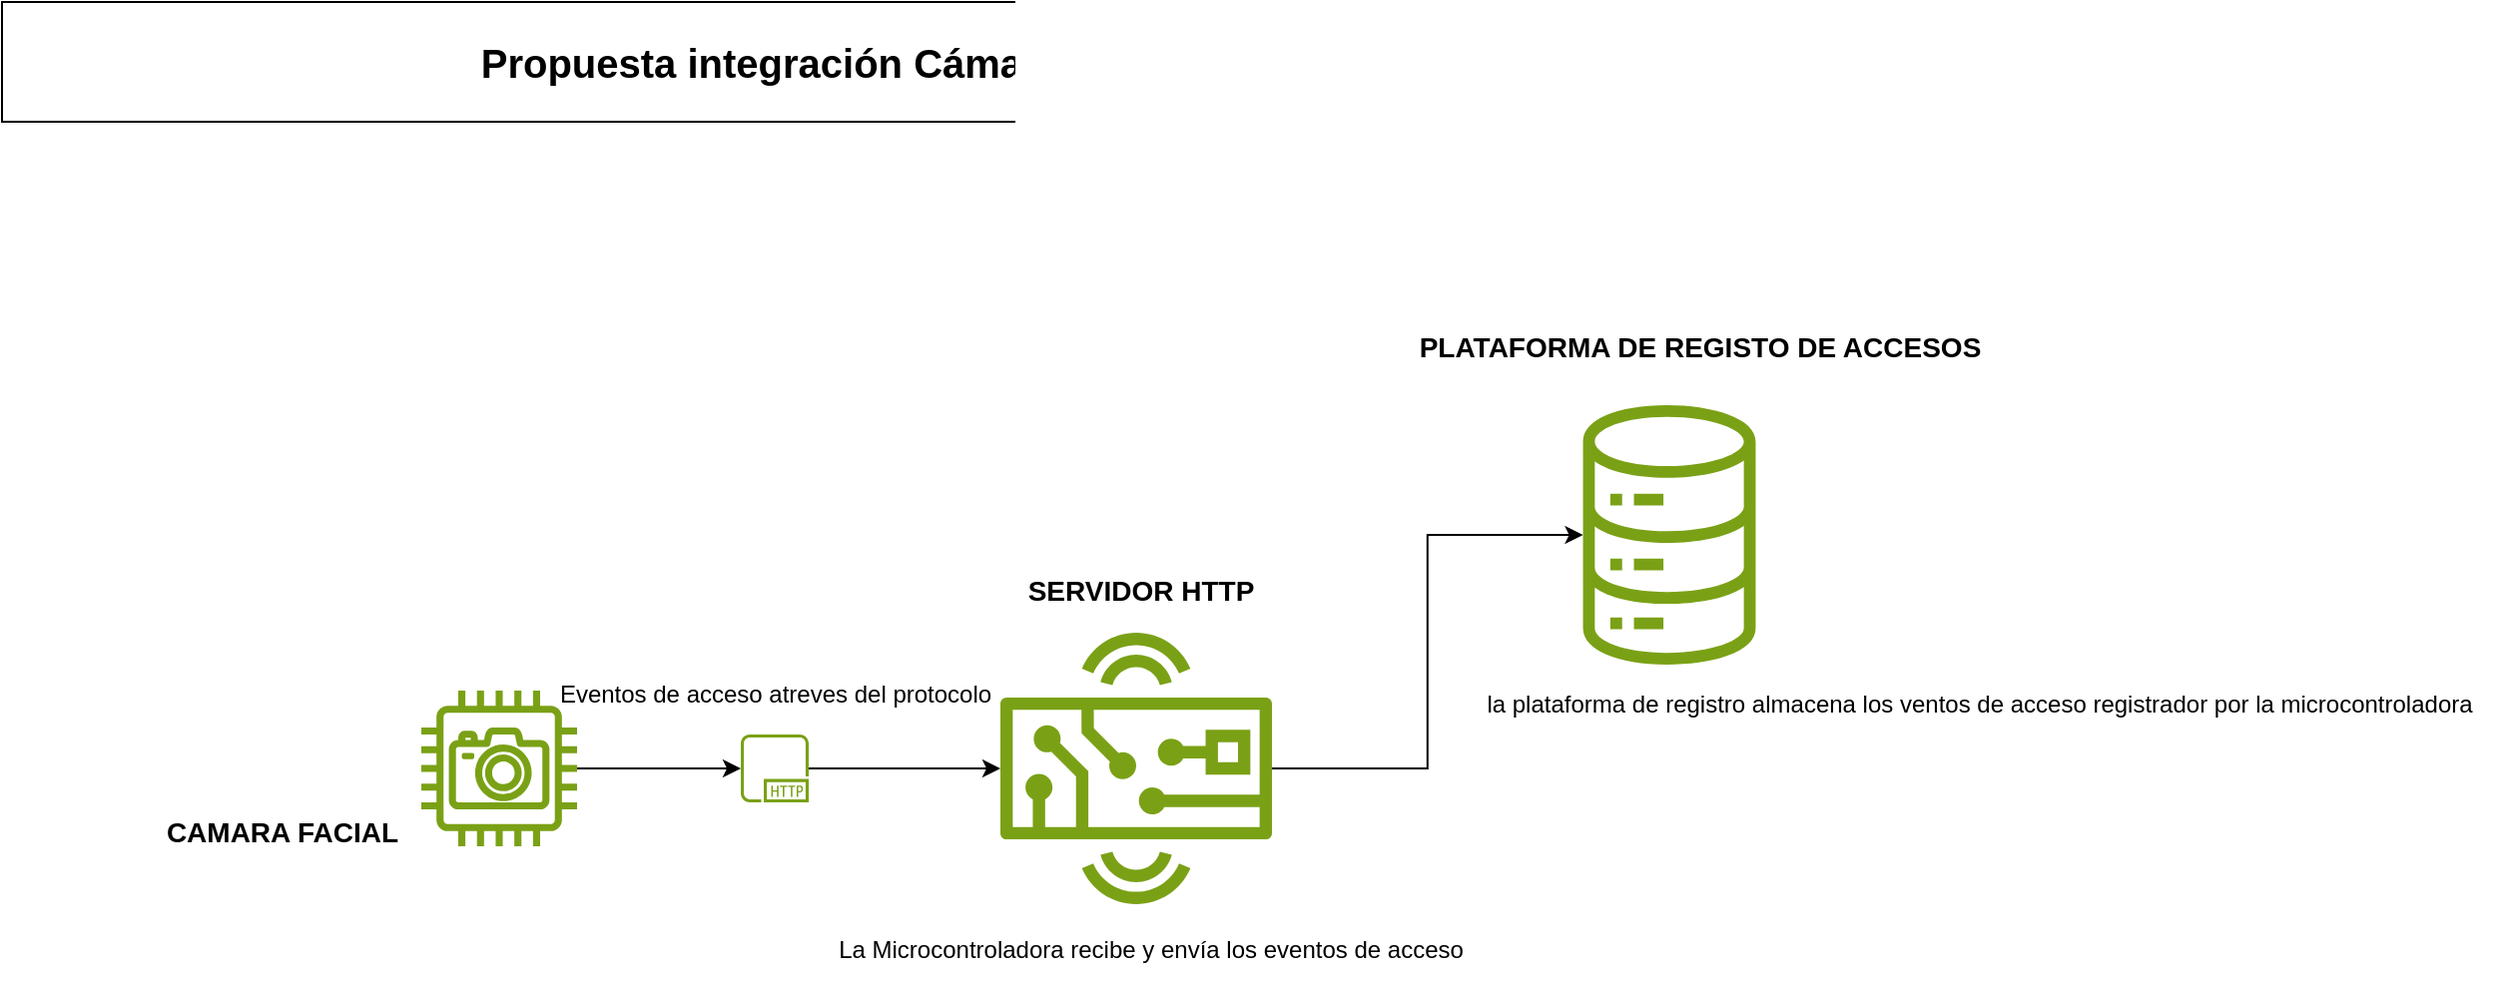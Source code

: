<mxfile version="24.5.4" type="github" pages="4">
  <diagram id="DJzU_3AY8pHOXBsRuulV" name="Arqui_facial_IoT">
    <mxGraphModel dx="1540" dy="872" grid="1" gridSize="10" guides="1" tooltips="1" connect="1" arrows="1" fold="1" page="1" pageScale="1" pageWidth="827" pageHeight="1169" math="0" shadow="0">
      <root>
        <mxCell id="0" />
        <mxCell id="1" parent="0" />
        <mxCell id="ApiO4PJf7i7P69uqNAS9-1" value="&lt;font style=&quot;font-size: 20px;&quot;&gt;&lt;b&gt;Propuesta integración Cámara de faciales con plataforma de accesos&lt;/b&gt;&lt;/font&gt;" style="rounded=0;whiteSpace=wrap;html=1;" vertex="1" parent="1">
          <mxGeometry x="260" y="30" width="1140" height="60" as="geometry" />
        </mxCell>
        <mxCell id="21rCW54WJiWP0vduGbVb-6" value="" style="edgeStyle=orthogonalEdgeStyle;rounded=0;orthogonalLoop=1;jettySize=auto;html=1;" edge="1" parent="1" source="21rCW54WJiWP0vduGbVb-4" target="21rCW54WJiWP0vduGbVb-5">
          <mxGeometry relative="1" as="geometry" />
        </mxCell>
        <mxCell id="21rCW54WJiWP0vduGbVb-4" value="" style="sketch=0;outlineConnect=0;fontColor=#232F3E;gradientColor=none;fillColor=#7AA116;strokeColor=none;dashed=0;verticalLabelPosition=bottom;verticalAlign=top;align=center;html=1;fontSize=12;fontStyle=0;aspect=fixed;pointerEvents=1;shape=mxgraph.aws4.camera;" vertex="1" parent="1">
          <mxGeometry x="470" y="375" width="78" height="78" as="geometry" />
        </mxCell>
        <mxCell id="21rCW54WJiWP0vduGbVb-8" value="" style="edgeStyle=orthogonalEdgeStyle;rounded=0;orthogonalLoop=1;jettySize=auto;html=1;" edge="1" parent="1" source="21rCW54WJiWP0vduGbVb-5" target="21rCW54WJiWP0vduGbVb-7">
          <mxGeometry relative="1" as="geometry" />
        </mxCell>
        <mxCell id="21rCW54WJiWP0vduGbVb-5" value="" style="sketch=0;outlineConnect=0;fontColor=#232F3E;gradientColor=none;fillColor=#7AA116;strokeColor=none;dashed=0;verticalLabelPosition=bottom;verticalAlign=top;align=center;html=1;fontSize=12;fontStyle=0;aspect=fixed;pointerEvents=1;shape=mxgraph.aws4.http_protocol;" vertex="1" parent="1">
          <mxGeometry x="630" y="397" width="34" height="34" as="geometry" />
        </mxCell>
        <mxCell id="21rCW54WJiWP0vduGbVb-12" style="edgeStyle=orthogonalEdgeStyle;rounded=0;orthogonalLoop=1;jettySize=auto;html=1;" edge="1" parent="1" source="21rCW54WJiWP0vduGbVb-7" target="21rCW54WJiWP0vduGbVb-11">
          <mxGeometry relative="1" as="geometry" />
        </mxCell>
        <mxCell id="21rCW54WJiWP0vduGbVb-7" value="" style="sketch=0;outlineConnect=0;fontColor=#232F3E;gradientColor=none;fillColor=#7AA116;strokeColor=none;dashed=0;verticalLabelPosition=bottom;verticalAlign=top;align=center;html=1;fontSize=12;fontStyle=0;aspect=fixed;pointerEvents=1;shape=mxgraph.aws4.hardware_board;" vertex="1" parent="1">
          <mxGeometry x="760" y="346" width="136" height="136" as="geometry" />
        </mxCell>
        <mxCell id="21rCW54WJiWP0vduGbVb-9" value="La Microcontroladora recibe y envía los eventos de acceso" style="text;html=1;align=center;verticalAlign=middle;resizable=0;points=[];autosize=1;strokeColor=none;fillColor=none;" vertex="1" parent="1">
          <mxGeometry x="665" y="490" width="340" height="30" as="geometry" />
        </mxCell>
        <mxCell id="21rCW54WJiWP0vduGbVb-10" value="Eventos de acceso atreves del protocolo" style="text;html=1;align=center;verticalAlign=middle;resizable=0;points=[];autosize=1;strokeColor=none;fillColor=none;" vertex="1" parent="1">
          <mxGeometry x="527" y="362" width="240" height="30" as="geometry" />
        </mxCell>
        <mxCell id="21rCW54WJiWP0vduGbVb-11" value="" style="sketch=0;outlineConnect=0;fontColor=#232F3E;gradientColor=none;fillColor=#7AA116;strokeColor=none;dashed=0;verticalLabelPosition=bottom;verticalAlign=top;align=center;html=1;fontSize=12;fontStyle=0;aspect=fixed;pointerEvents=1;shape=mxgraph.aws4.iot_analytics_data_store;" vertex="1" parent="1">
          <mxGeometry x="1050" y="232" width="90" height="130" as="geometry" />
        </mxCell>
        <mxCell id="21rCW54WJiWP0vduGbVb-14" value="la plataforma de registro almacena los ventos de acceso registrador por la microcontroladora" style="text;html=1;align=center;verticalAlign=middle;resizable=0;points=[];autosize=1;strokeColor=none;fillColor=none;" vertex="1" parent="1">
          <mxGeometry x="990" y="367" width="520" height="30" as="geometry" />
        </mxCell>
        <mxCell id="21rCW54WJiWP0vduGbVb-15" value="&lt;b&gt;&lt;font style=&quot;font-size: 14px;&quot;&gt;CAMARA FACIAL&lt;/font&gt;&lt;/b&gt;" style="text;html=1;align=center;verticalAlign=middle;resizable=0;points=[];autosize=1;strokeColor=none;fillColor=none;" vertex="1" parent="1">
          <mxGeometry x="330" y="431" width="140" height="30" as="geometry" />
        </mxCell>
        <mxCell id="21rCW54WJiWP0vduGbVb-16" value="&lt;b&gt;&lt;font style=&quot;font-size: 14px;&quot;&gt;SERVIDOR HTTP&lt;/font&gt;&lt;/b&gt;" style="text;html=1;align=center;verticalAlign=middle;resizable=0;points=[];autosize=1;strokeColor=none;fillColor=none;" vertex="1" parent="1">
          <mxGeometry x="760" y="310" width="140" height="30" as="geometry" />
        </mxCell>
        <mxCell id="21rCW54WJiWP0vduGbVb-17" value="&lt;b&gt;&lt;font style=&quot;font-size: 14px;&quot;&gt;PLATAFORMA DE REGISTO DE ACCESOS&lt;/font&gt;&lt;/b&gt;" style="text;html=1;align=center;verticalAlign=middle;resizable=0;points=[];autosize=1;strokeColor=none;fillColor=none;" vertex="1" parent="1">
          <mxGeometry x="960" y="188" width="300" height="30" as="geometry" />
        </mxCell>
      </root>
    </mxGraphModel>
  </diagram>
  <diagram name="Funcionalidad_registro" id="929967ad-93f9-6ef4-fab6-5d389245f69c">
    <mxGraphModel dx="1386" dy="785" grid="1" gridSize="10" guides="1" tooltips="1" connect="1" arrows="1" fold="1" page="1" pageScale="1.5" pageWidth="1169" pageHeight="826" background="none" math="0" shadow="0">
      <root>
        <mxCell id="0" style=";html=1;" />
        <mxCell id="1" style=";html=1;" parent="0" />
        <mxCell id="lg7b5vypAbEKTejt9miM-3" value="&lt;font style=&quot;font-size: 20px;&quot;&gt;&lt;b&gt;Registro de un Usuario&lt;/b&gt;&lt;/font&gt;" style="rounded=0;whiteSpace=wrap;html=1;" parent="1" vertex="1">
          <mxGeometry x="307" y="270" width="1140" height="60" as="geometry" />
        </mxCell>
        <mxCell id="lg7b5vypAbEKTejt9miM-14" style="edgeStyle=orthogonalEdgeStyle;rounded=0;orthogonalLoop=1;jettySize=auto;html=1;entryX=0;entryY=0.5;entryDx=0;entryDy=0;" parent="1" target="lg7b5vypAbEKTejt9miM-9" edge="1">
          <mxGeometry relative="1" as="geometry">
            <mxPoint x="477" y="440" as="sourcePoint" />
          </mxGeometry>
        </mxCell>
        <mxCell id="lg7b5vypAbEKTejt9miM-16" style="edgeStyle=orthogonalEdgeStyle;rounded=0;orthogonalLoop=1;jettySize=auto;html=1;exitX=1;exitY=0.5;exitDx=0;exitDy=0;entryX=0;entryY=0.5;entryDx=0;entryDy=0;" parent="1" source="lg7b5vypAbEKTejt9miM-9" target="lg7b5vypAbEKTejt9miM-15" edge="1">
          <mxGeometry relative="1" as="geometry" />
        </mxCell>
        <mxCell id="lg7b5vypAbEKTejt9miM-9" value="Registro del usuario" style="rounded=0;whiteSpace=wrap;html=1;" parent="1" vertex="1">
          <mxGeometry x="537" y="412" width="100" height="55" as="geometry" />
        </mxCell>
        <mxCell id="lg7b5vypAbEKTejt9miM-18" value="" style="edgeStyle=orthogonalEdgeStyle;rounded=0;orthogonalLoop=1;jettySize=auto;html=1;" parent="1" source="lg7b5vypAbEKTejt9miM-15" target="lg7b5vypAbEKTejt9miM-17" edge="1">
          <mxGeometry relative="1" as="geometry" />
        </mxCell>
        <mxCell id="lg7b5vypAbEKTejt9miM-24" style="edgeStyle=orthogonalEdgeStyle;rounded=0;orthogonalLoop=1;jettySize=auto;html=1;exitX=1;exitY=0.5;exitDx=0;exitDy=0;entryX=0;entryY=0.5;entryDx=0;entryDy=0;" parent="1" source="lg7b5vypAbEKTejt9miM-15" target="lg7b5vypAbEKTejt9miM-23" edge="1">
          <mxGeometry relative="1" as="geometry" />
        </mxCell>
        <mxCell id="lg7b5vypAbEKTejt9miM-15" value="¿el usuario existe ?" style="rhombus;whiteSpace=wrap;html=1;" parent="1" vertex="1">
          <mxGeometry x="677" y="370" width="130" height="140" as="geometry" />
        </mxCell>
        <mxCell id="lg7b5vypAbEKTejt9miM-20" value="" style="edgeStyle=orthogonalEdgeStyle;rounded=0;orthogonalLoop=1;jettySize=auto;html=1;" parent="1" source="lg7b5vypAbEKTejt9miM-17" target="lg7b5vypAbEKTejt9miM-19" edge="1">
          <mxGeometry relative="1" as="geometry" />
        </mxCell>
        <mxCell id="lg7b5vypAbEKTejt9miM-17" value="Denegar la petición de registro" style="whiteSpace=wrap;html=1;" parent="1" vertex="1">
          <mxGeometry x="682" y="550" width="120" height="60" as="geometry" />
        </mxCell>
        <mxCell id="lg7b5vypAbEKTejt9miM-19" value="Fin" style="ellipse;whiteSpace=wrap;html=1;" parent="1" vertex="1">
          <mxGeometry x="709.5" y="650" width="65" height="60" as="geometry" />
        </mxCell>
        <mxCell id="lg7b5vypAbEKTejt9miM-21" value="SI" style="text;html=1;align=center;verticalAlign=middle;resizable=0;points=[];autosize=1;strokeColor=none;fillColor=none;" parent="1" vertex="1">
          <mxGeometry x="752" y="508" width="30" height="30" as="geometry" />
        </mxCell>
        <mxCell id="lg7b5vypAbEKTejt9miM-29" style="edgeStyle=orthogonalEdgeStyle;rounded=0;orthogonalLoop=1;jettySize=auto;html=1;exitX=1;exitY=0.5;exitDx=0;exitDy=0;entryX=0;entryY=0.5;entryDx=0;entryDy=0;" parent="1" source="lg7b5vypAbEKTejt9miM-23" target="lg7b5vypAbEKTejt9miM-28" edge="1">
          <mxGeometry relative="1" as="geometry" />
        </mxCell>
        <mxCell id="lg7b5vypAbEKTejt9miM-23" value="Captura de la información y toma de fotografias" style="rounded=0;whiteSpace=wrap;html=1;" parent="1" vertex="1">
          <mxGeometry x="857" y="410" width="120" height="60" as="geometry" />
        </mxCell>
        <mxCell id="lg7b5vypAbEKTejt9miM-26" value="NO" style="text;html=1;align=center;verticalAlign=middle;resizable=0;points=[];autosize=1;strokeColor=none;fillColor=none;" parent="1" vertex="1">
          <mxGeometry x="807" y="410" width="40" height="30" as="geometry" />
        </mxCell>
        <mxCell id="lg7b5vypAbEKTejt9miM-32" style="edgeStyle=orthogonalEdgeStyle;rounded=0;orthogonalLoop=1;jettySize=auto;html=1;exitX=1;exitY=0.5;exitDx=0;exitDy=0;entryX=0;entryY=0.5;entryDx=0;entryDy=0;" parent="1" source="lg7b5vypAbEKTejt9miM-28" target="lg7b5vypAbEKTejt9miM-30" edge="1">
          <mxGeometry relative="1" as="geometry" />
        </mxCell>
        <mxCell id="lg7b5vypAbEKTejt9miM-28" value="Almacenamiento de los datos y procesamiento de la información facial" style="rounded=0;whiteSpace=wrap;html=1;" parent="1" vertex="1">
          <mxGeometry x="1027" y="410" width="120" height="60" as="geometry" />
        </mxCell>
        <mxCell id="lg7b5vypAbEKTejt9miM-33" style="edgeStyle=orthogonalEdgeStyle;rounded=0;orthogonalLoop=1;jettySize=auto;html=1;exitX=1;exitY=0.5;exitDx=0;exitDy=0;entryX=0;entryY=0.5;entryDx=0;entryDy=0;" parent="1" source="lg7b5vypAbEKTejt9miM-30" edge="1">
          <mxGeometry relative="1" as="geometry">
            <mxPoint x="1337" y="440" as="targetPoint" />
          </mxGeometry>
        </mxCell>
        <mxCell id="lg7b5vypAbEKTejt9miM-30" value="Notificación de registro completado" style="rounded=0;whiteSpace=wrap;html=1;" parent="1" vertex="1">
          <mxGeometry x="1187" y="410" width="120" height="60" as="geometry" />
        </mxCell>
        <mxCell id="lg7b5vypAbEKTejt9miM-31" value="Fin" style="ellipse;whiteSpace=wrap;html=1;" parent="1" vertex="1">
          <mxGeometry x="1340" y="412" width="65" height="60" as="geometry" />
        </mxCell>
        <mxCell id="lg7b5vypAbEKTejt9miM-34" value="Inicio" style="ellipse;whiteSpace=wrap;html=1;" parent="1" vertex="1">
          <mxGeometry x="417" y="407" width="65" height="60" as="geometry" />
        </mxCell>
      </root>
    </mxGraphModel>
  </diagram>
  <diagram id="7fVRuFbufEq4jkCnc5dJ" name="Funcionalidad-Editar">
    <mxGraphModel dx="2310" dy="1308" grid="1" gridSize="10" guides="1" tooltips="1" connect="1" arrows="1" fold="1" page="1" pageScale="1" pageWidth="827" pageHeight="1169" math="0" shadow="0">
      <root>
        <mxCell id="0" />
        <mxCell id="1" parent="0" />
        <mxCell id="isdcpG-R7xZ3pUk_bGwX-22" style="edgeStyle=orthogonalEdgeStyle;rounded=0;orthogonalLoop=1;jettySize=auto;html=1;exitX=0.5;exitY=1;exitDx=0;exitDy=0;" edge="1" parent="1" source="isdcpG-R7xZ3pUk_bGwX-17">
          <mxGeometry relative="1" as="geometry">
            <mxPoint x="1105" y="640.98" as="targetPoint" />
            <mxPoint x="1235" y="520.98" as="sourcePoint" />
            <Array as="points">
              <mxPoint x="1235" y="511" />
              <mxPoint x="1235" y="641" />
            </Array>
          </mxGeometry>
        </mxCell>
        <mxCell id="WsOGnWsf5ROQquM343G4-1" value="&lt;font style=&quot;font-size: 20px;&quot;&gt;&lt;b&gt;Editar un registro de un usuario&lt;/b&gt;&lt;/font&gt;" style="rounded=0;whiteSpace=wrap;html=1;" vertex="1" parent="1">
          <mxGeometry x="260" y="240" width="1140" height="60" as="geometry" />
        </mxCell>
        <mxCell id="WsOGnWsf5ROQquM343G4-3" style="edgeStyle=orthogonalEdgeStyle;rounded=0;orthogonalLoop=1;jettySize=auto;html=1;exitX=1;exitY=0.5;exitDx=0;exitDy=0;entryX=0;entryY=0.5;entryDx=0;entryDy=0;" edge="1" parent="1" source="WsOGnWsf5ROQquM343G4-4" target="WsOGnWsf5ROQquM343G4-7">
          <mxGeometry relative="1" as="geometry" />
        </mxCell>
        <mxCell id="WsOGnWsf5ROQquM343G4-4" value="Login de usuario" style="rounded=0;whiteSpace=wrap;html=1;" vertex="1" parent="1">
          <mxGeometry x="490" y="453.5" width="100" height="55" as="geometry" />
        </mxCell>
        <mxCell id="WsOGnWsf5ROQquM343G4-5" value="" style="edgeStyle=orthogonalEdgeStyle;rounded=0;orthogonalLoop=1;jettySize=auto;html=1;" edge="1" parent="1" source="WsOGnWsf5ROQquM343G4-7" target="WsOGnWsf5ROQquM343G4-9">
          <mxGeometry relative="1" as="geometry" />
        </mxCell>
        <mxCell id="WsOGnWsf5ROQquM343G4-6" style="edgeStyle=orthogonalEdgeStyle;rounded=0;orthogonalLoop=1;jettySize=auto;html=1;exitX=1;exitY=0.5;exitDx=0;exitDy=0;entryX=0;entryY=0.5;entryDx=0;entryDy=0;" edge="1" parent="1" source="WsOGnWsf5ROQquM343G4-7" target="WsOGnWsf5ROQquM343G4-13">
          <mxGeometry relative="1" as="geometry" />
        </mxCell>
        <mxCell id="WsOGnWsf5ROQquM343G4-7" value="¿el usuario existe ?" style="rhombus;whiteSpace=wrap;html=1;" vertex="1" parent="1">
          <mxGeometry x="633" y="411" width="130" height="140" as="geometry" />
        </mxCell>
        <mxCell id="WsOGnWsf5ROQquM343G4-8" value="" style="edgeStyle=orthogonalEdgeStyle;rounded=0;orthogonalLoop=1;jettySize=auto;html=1;" edge="1" parent="1" source="WsOGnWsf5ROQquM343G4-9" target="WsOGnWsf5ROQquM343G4-10">
          <mxGeometry relative="1" as="geometry" />
        </mxCell>
        <mxCell id="WsOGnWsf5ROQquM343G4-9" value="Respuesta de error" style="whiteSpace=wrap;html=1;" vertex="1" parent="1">
          <mxGeometry x="638" y="581" width="120" height="60" as="geometry" />
        </mxCell>
        <mxCell id="WsOGnWsf5ROQquM343G4-10" value="Fin" style="ellipse;whiteSpace=wrap;html=1;" vertex="1" parent="1">
          <mxGeometry x="665.5" y="681" width="65" height="60" as="geometry" />
        </mxCell>
        <mxCell id="WsOGnWsf5ROQquM343G4-11" value="No" style="text;html=1;align=center;verticalAlign=middle;resizable=0;points=[];autosize=1;strokeColor=none;fillColor=none;" vertex="1" parent="1">
          <mxGeometry x="703" y="539" width="40" height="30" as="geometry" />
        </mxCell>
        <mxCell id="isdcpG-R7xZ3pUk_bGwX-2" style="edgeStyle=orthogonalEdgeStyle;rounded=0;orthogonalLoop=1;jettySize=auto;html=1;exitX=1;exitY=0.5;exitDx=0;exitDy=0;entryX=0;entryY=0.5;entryDx=0;entryDy=0;" edge="1" parent="1" source="WsOGnWsf5ROQquM343G4-13" target="WsOGnWsf5ROQquM343G4-23">
          <mxGeometry relative="1" as="geometry" />
        </mxCell>
        <mxCell id="WsOGnWsf5ROQquM343G4-13" value="update de la información" style="rounded=0;whiteSpace=wrap;html=1;" vertex="1" parent="1">
          <mxGeometry x="810" y="451" width="120" height="60" as="geometry" />
        </mxCell>
        <mxCell id="WsOGnWsf5ROQquM343G4-14" value="SI" style="text;html=1;align=center;verticalAlign=middle;resizable=0;points=[];autosize=1;strokeColor=none;fillColor=none;" vertex="1" parent="1">
          <mxGeometry x="768" y="441" width="30" height="30" as="geometry" />
        </mxCell>
        <mxCell id="isdcpG-R7xZ3pUk_bGwX-15" style="edgeStyle=orthogonalEdgeStyle;rounded=0;orthogonalLoop=1;jettySize=auto;html=1;exitX=0.5;exitY=1;exitDx=0;exitDy=0;entryX=0.5;entryY=0;entryDx=0;entryDy=0;" edge="1" parent="1" source="WsOGnWsf5ROQquM343G4-16" target="WsOGnWsf5ROQquM343G4-18">
          <mxGeometry relative="1" as="geometry" />
        </mxCell>
        <mxCell id="WsOGnWsf5ROQquM343G4-16" value="Almacenamiento de los datos" style="rounded=0;whiteSpace=wrap;html=1;" vertex="1" parent="1">
          <mxGeometry x="985" y="599" width="120" height="60" as="geometry" />
        </mxCell>
        <mxCell id="isdcpG-R7xZ3pUk_bGwX-16" style="edgeStyle=orthogonalEdgeStyle;rounded=0;orthogonalLoop=1;jettySize=auto;html=1;exitX=0.5;exitY=1;exitDx=0;exitDy=0;entryX=0.5;entryY=0;entryDx=0;entryDy=0;" edge="1" parent="1" source="WsOGnWsf5ROQquM343G4-18" target="WsOGnWsf5ROQquM343G4-19">
          <mxGeometry relative="1" as="geometry" />
        </mxCell>
        <mxCell id="WsOGnWsf5ROQquM343G4-18" value="Notificación de actualización completado" style="rounded=0;whiteSpace=wrap;html=1;" vertex="1" parent="1">
          <mxGeometry x="960" y="691" width="170" height="60" as="geometry" />
        </mxCell>
        <mxCell id="WsOGnWsf5ROQquM343G4-19" value="Fin" style="ellipse;whiteSpace=wrap;html=1;" vertex="1" parent="1">
          <mxGeometry x="1012.5" y="791" width="65" height="60" as="geometry" />
        </mxCell>
        <mxCell id="WsOGnWsf5ROQquM343G4-22" style="edgeStyle=orthogonalEdgeStyle;rounded=0;orthogonalLoop=1;jettySize=auto;html=1;exitX=1;exitY=0.5;exitDx=0;exitDy=0;entryX=0;entryY=0.5;entryDx=0;entryDy=0;" edge="1" parent="1" source="WsOGnWsf5ROQquM343G4-20" target="WsOGnWsf5ROQquM343G4-4">
          <mxGeometry relative="1" as="geometry" />
        </mxCell>
        <mxCell id="WsOGnWsf5ROQquM343G4-20" value="Inicio" style="ellipse;whiteSpace=wrap;html=1;" vertex="1" parent="1">
          <mxGeometry x="360" y="451" width="65" height="60" as="geometry" />
        </mxCell>
        <mxCell id="isdcpG-R7xZ3pUk_bGwX-18" value="" style="edgeStyle=orthogonalEdgeStyle;rounded=0;orthogonalLoop=1;jettySize=auto;html=1;" edge="1" parent="1" source="WsOGnWsf5ROQquM343G4-23" target="isdcpG-R7xZ3pUk_bGwX-17">
          <mxGeometry relative="1" as="geometry" />
        </mxCell>
        <mxCell id="WsOGnWsf5ROQquM343G4-23" value="¿Se modifica el registro fotografico?" style="rhombus;whiteSpace=wrap;html=1;" vertex="1" parent="1">
          <mxGeometry x="970" y="400" width="150" height="162" as="geometry" />
        </mxCell>
        <mxCell id="isdcpG-R7xZ3pUk_bGwX-12" value="NO" style="text;html=1;align=center;verticalAlign=middle;resizable=0;points=[];autosize=1;strokeColor=none;fillColor=none;" vertex="1" parent="1">
          <mxGeometry x="1065" y="569" width="40" height="30" as="geometry" />
        </mxCell>
        <mxCell id="isdcpG-R7xZ3pUk_bGwX-14" style="edgeStyle=orthogonalEdgeStyle;rounded=0;orthogonalLoop=1;jettySize=auto;html=1;exitX=0.5;exitY=1;exitDx=0;exitDy=0;entryX=0.504;entryY=-0.052;entryDx=0;entryDy=0;entryPerimeter=0;" edge="1" parent="1" source="WsOGnWsf5ROQquM343G4-23" target="WsOGnWsf5ROQquM343G4-16">
          <mxGeometry relative="1" as="geometry" />
        </mxCell>
        <mxCell id="isdcpG-R7xZ3pUk_bGwX-17" value="Procesamiento de registro facil" style="whiteSpace=wrap;html=1;" vertex="1" parent="1">
          <mxGeometry x="1180" y="451" width="120" height="60" as="geometry" />
        </mxCell>
        <mxCell id="isdcpG-R7xZ3pUk_bGwX-19" value="SI" style="text;html=1;align=center;verticalAlign=middle;resizable=0;points=[];autosize=1;strokeColor=none;fillColor=none;" vertex="1" parent="1">
          <mxGeometry x="1130" y="451" width="30" height="30" as="geometry" />
        </mxCell>
      </root>
    </mxGraphModel>
  </diagram>
  <diagram id="nhjCwONW7kpoipiQ2Syp" name="Funcionalidad_Borrar">
    <mxGraphModel dx="1386" dy="785" grid="1" gridSize="10" guides="1" tooltips="1" connect="1" arrows="1" fold="1" page="1" pageScale="1" pageWidth="827" pageHeight="1169" math="0" shadow="0">
      <root>
        <mxCell id="0" />
        <mxCell id="1" parent="0" />
        <mxCell id="cnWqEHvWy_xW8dEXRQms-2" value="&lt;font style=&quot;font-size: 22px;&quot;&gt;&lt;b&gt;Borrado de un registro de un usuario&lt;/b&gt;&lt;/font&gt;" style="rounded=0;whiteSpace=wrap;html=1;" parent="1" vertex="1">
          <mxGeometry x="240" y="180" width="1140" height="60" as="geometry" />
        </mxCell>
        <mxCell id="cnWqEHvWy_xW8dEXRQms-3" style="edgeStyle=orthogonalEdgeStyle;rounded=0;orthogonalLoop=1;jettySize=auto;html=1;exitX=1;exitY=0.5;exitDx=0;exitDy=0;entryX=0;entryY=0.5;entryDx=0;entryDy=0;" parent="1" source="cnWqEHvWy_xW8dEXRQms-4" target="cnWqEHvWy_xW8dEXRQms-7" edge="1">
          <mxGeometry relative="1" as="geometry" />
        </mxCell>
        <mxCell id="cnWqEHvWy_xW8dEXRQms-4" value="Login de usuario" style="rounded=0;whiteSpace=wrap;html=1;" parent="1" vertex="1">
          <mxGeometry x="430" y="333.5" width="100" height="55" as="geometry" />
        </mxCell>
        <mxCell id="cnWqEHvWy_xW8dEXRQms-5" value="" style="edgeStyle=orthogonalEdgeStyle;rounded=0;orthogonalLoop=1;jettySize=auto;html=1;" parent="1" source="cnWqEHvWy_xW8dEXRQms-7" target="cnWqEHvWy_xW8dEXRQms-9" edge="1">
          <mxGeometry relative="1" as="geometry" />
        </mxCell>
        <mxCell id="cnWqEHvWy_xW8dEXRQms-6" style="edgeStyle=orthogonalEdgeStyle;rounded=0;orthogonalLoop=1;jettySize=auto;html=1;exitX=1;exitY=0.5;exitDx=0;exitDy=0;entryX=0;entryY=0.5;entryDx=0;entryDy=0;" parent="1" source="cnWqEHvWy_xW8dEXRQms-7" target="cnWqEHvWy_xW8dEXRQms-13" edge="1">
          <mxGeometry relative="1" as="geometry" />
        </mxCell>
        <mxCell id="cnWqEHvWy_xW8dEXRQms-7" value="¿el usuario existe ?" style="rhombus;whiteSpace=wrap;html=1;" parent="1" vertex="1">
          <mxGeometry x="573" y="291" width="130" height="140" as="geometry" />
        </mxCell>
        <mxCell id="cnWqEHvWy_xW8dEXRQms-8" value="" style="edgeStyle=orthogonalEdgeStyle;rounded=0;orthogonalLoop=1;jettySize=auto;html=1;" parent="1" source="cnWqEHvWy_xW8dEXRQms-9" target="cnWqEHvWy_xW8dEXRQms-10" edge="1">
          <mxGeometry relative="1" as="geometry" />
        </mxCell>
        <mxCell id="cnWqEHvWy_xW8dEXRQms-9" value="Respuesta de error" style="whiteSpace=wrap;html=1;" parent="1" vertex="1">
          <mxGeometry x="578" y="461" width="120" height="60" as="geometry" />
        </mxCell>
        <mxCell id="cnWqEHvWy_xW8dEXRQms-10" value="Fin" style="ellipse;whiteSpace=wrap;html=1;" parent="1" vertex="1">
          <mxGeometry x="605.5" y="561" width="65" height="60" as="geometry" />
        </mxCell>
        <mxCell id="cnWqEHvWy_xW8dEXRQms-11" value="No" style="text;html=1;align=center;verticalAlign=middle;resizable=0;points=[];autosize=1;strokeColor=none;fillColor=none;" parent="1" vertex="1">
          <mxGeometry x="643" y="419" width="40" height="30" as="geometry" />
        </mxCell>
        <mxCell id="cnWqEHvWy_xW8dEXRQms-12" style="edgeStyle=orthogonalEdgeStyle;rounded=0;orthogonalLoop=1;jettySize=auto;html=1;exitX=1;exitY=0.5;exitDx=0;exitDy=0;entryX=0;entryY=0.5;entryDx=0;entryDy=0;" parent="1" source="cnWqEHvWy_xW8dEXRQms-13" target="cnWqEHvWy_xW8dEXRQms-23" edge="1">
          <mxGeometry relative="1" as="geometry" />
        </mxCell>
        <mxCell id="cnWqEHvWy_xW8dEXRQms-13" value="Delete de la información" style="rounded=0;whiteSpace=wrap;html=1;" parent="1" vertex="1">
          <mxGeometry x="750" y="331" width="120" height="60" as="geometry" />
        </mxCell>
        <mxCell id="cnWqEHvWy_xW8dEXRQms-14" value="SI" style="text;html=1;align=center;verticalAlign=middle;resizable=0;points=[];autosize=1;strokeColor=none;fillColor=none;" parent="1" vertex="1">
          <mxGeometry x="708" y="321" width="30" height="30" as="geometry" />
        </mxCell>
        <mxCell id="cnWqEHvWy_xW8dEXRQms-30" style="edgeStyle=orthogonalEdgeStyle;rounded=0;orthogonalLoop=1;jettySize=auto;html=1;exitX=0.5;exitY=1;exitDx=0;exitDy=0;entryX=0.5;entryY=0;entryDx=0;entryDy=0;" parent="1" source="cnWqEHvWy_xW8dEXRQms-18" edge="1">
          <mxGeometry relative="1" as="geometry">
            <mxPoint x="985" y="601.0" as="targetPoint" />
          </mxGeometry>
        </mxCell>
        <mxCell id="cnWqEHvWy_xW8dEXRQms-18" value="Notificación de actualización completado" style="rounded=0;whiteSpace=wrap;html=1;" parent="1" vertex="1">
          <mxGeometry x="900" y="511" width="170" height="60" as="geometry" />
        </mxCell>
        <mxCell id="cnWqEHvWy_xW8dEXRQms-19" value="Fin" style="ellipse;whiteSpace=wrap;html=1;" parent="1" vertex="1">
          <mxGeometry x="952.5" y="600" width="65" height="60" as="geometry" />
        </mxCell>
        <mxCell id="cnWqEHvWy_xW8dEXRQms-20" style="edgeStyle=orthogonalEdgeStyle;rounded=0;orthogonalLoop=1;jettySize=auto;html=1;exitX=1;exitY=0.5;exitDx=0;exitDy=0;entryX=0;entryY=0.5;entryDx=0;entryDy=0;" parent="1" source="cnWqEHvWy_xW8dEXRQms-21" target="cnWqEHvWy_xW8dEXRQms-4" edge="1">
          <mxGeometry relative="1" as="geometry" />
        </mxCell>
        <mxCell id="cnWqEHvWy_xW8dEXRQms-21" value="Inicio" style="ellipse;whiteSpace=wrap;html=1;" parent="1" vertex="1">
          <mxGeometry x="300" y="331" width="65" height="60" as="geometry" />
        </mxCell>
        <mxCell id="cnWqEHvWy_xW8dEXRQms-22" value="" style="edgeStyle=orthogonalEdgeStyle;rounded=0;orthogonalLoop=1;jettySize=auto;html=1;" parent="1" source="cnWqEHvWy_xW8dEXRQms-23" target="cnWqEHvWy_xW8dEXRQms-26" edge="1">
          <mxGeometry relative="1" as="geometry">
            <Array as="points">
              <mxPoint x="1100" y="361" />
              <mxPoint x="1100" y="361" />
            </Array>
          </mxGeometry>
        </mxCell>
        <mxCell id="cnWqEHvWy_xW8dEXRQms-29" style="edgeStyle=orthogonalEdgeStyle;rounded=0;orthogonalLoop=1;jettySize=auto;html=1;exitX=0.5;exitY=1;exitDx=0;exitDy=0;entryX=0.5;entryY=0;entryDx=0;entryDy=0;" parent="1" source="cnWqEHvWy_xW8dEXRQms-23" target="cnWqEHvWy_xW8dEXRQms-18" edge="1">
          <mxGeometry relative="1" as="geometry" />
        </mxCell>
        <mxCell id="cnWqEHvWy_xW8dEXRQms-23" value="¿Tiene información almacenada en repositorio?" style="rhombus;whiteSpace=wrap;html=1;" parent="1" vertex="1">
          <mxGeometry x="910" y="280" width="150" height="162" as="geometry" />
        </mxCell>
        <mxCell id="cnWqEHvWy_xW8dEXRQms-24" value="NO" style="text;html=1;align=center;verticalAlign=middle;resizable=0;points=[];autosize=1;strokeColor=none;fillColor=none;" parent="1" vertex="1">
          <mxGeometry x="1005" y="431" width="40" height="30" as="geometry" />
        </mxCell>
        <mxCell id="cnWqEHvWy_xW8dEXRQms-31" style="edgeStyle=orthogonalEdgeStyle;rounded=0;orthogonalLoop=1;jettySize=auto;html=1;exitX=1;exitY=0.5;exitDx=0;exitDy=0;entryX=1;entryY=0.5;entryDx=0;entryDy=0;" parent="1" source="cnWqEHvWy_xW8dEXRQms-26" target="cnWqEHvWy_xW8dEXRQms-18" edge="1">
          <mxGeometry relative="1" as="geometry" />
        </mxCell>
        <mxCell id="cnWqEHvWy_xW8dEXRQms-26" value="&lt;div style=&quot;text-align: justify;&quot;&gt;&lt;span style=&quot;background-color: initial;&quot;&gt;Eliminación mediante técnicas de borrado seguro junto con todas sus copias de seguridad&lt;/span&gt;&lt;/div&gt;" style="whiteSpace=wrap;html=1;" parent="1" vertex="1">
          <mxGeometry x="1120" y="331" width="180" height="50" as="geometry" />
        </mxCell>
        <mxCell id="cnWqEHvWy_xW8dEXRQms-27" value="SI" style="text;html=1;align=center;verticalAlign=middle;resizable=0;points=[];autosize=1;strokeColor=none;fillColor=none;" parent="1" vertex="1">
          <mxGeometry x="1040" y="303.5" width="30" height="30" as="geometry" />
        </mxCell>
      </root>
    </mxGraphModel>
  </diagram>
</mxfile>
